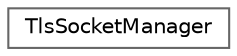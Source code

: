 digraph "Graphical Class Hierarchy"
{
 // LATEX_PDF_SIZE
  bgcolor="transparent";
  edge [fontname=Helvetica,fontsize=10,labelfontname=Helvetica,labelfontsize=10];
  node [fontname=Helvetica,fontsize=10,shape=box,height=0.2,width=0.4];
  rankdir="LR";
  Node0 [id="Node000000",label="TlsSocketManager",height=0.2,width=0.4,color="grey40", fillcolor="white", style="filled",URL="$classTlsSocketManager.html",tooltip=" "];
}

